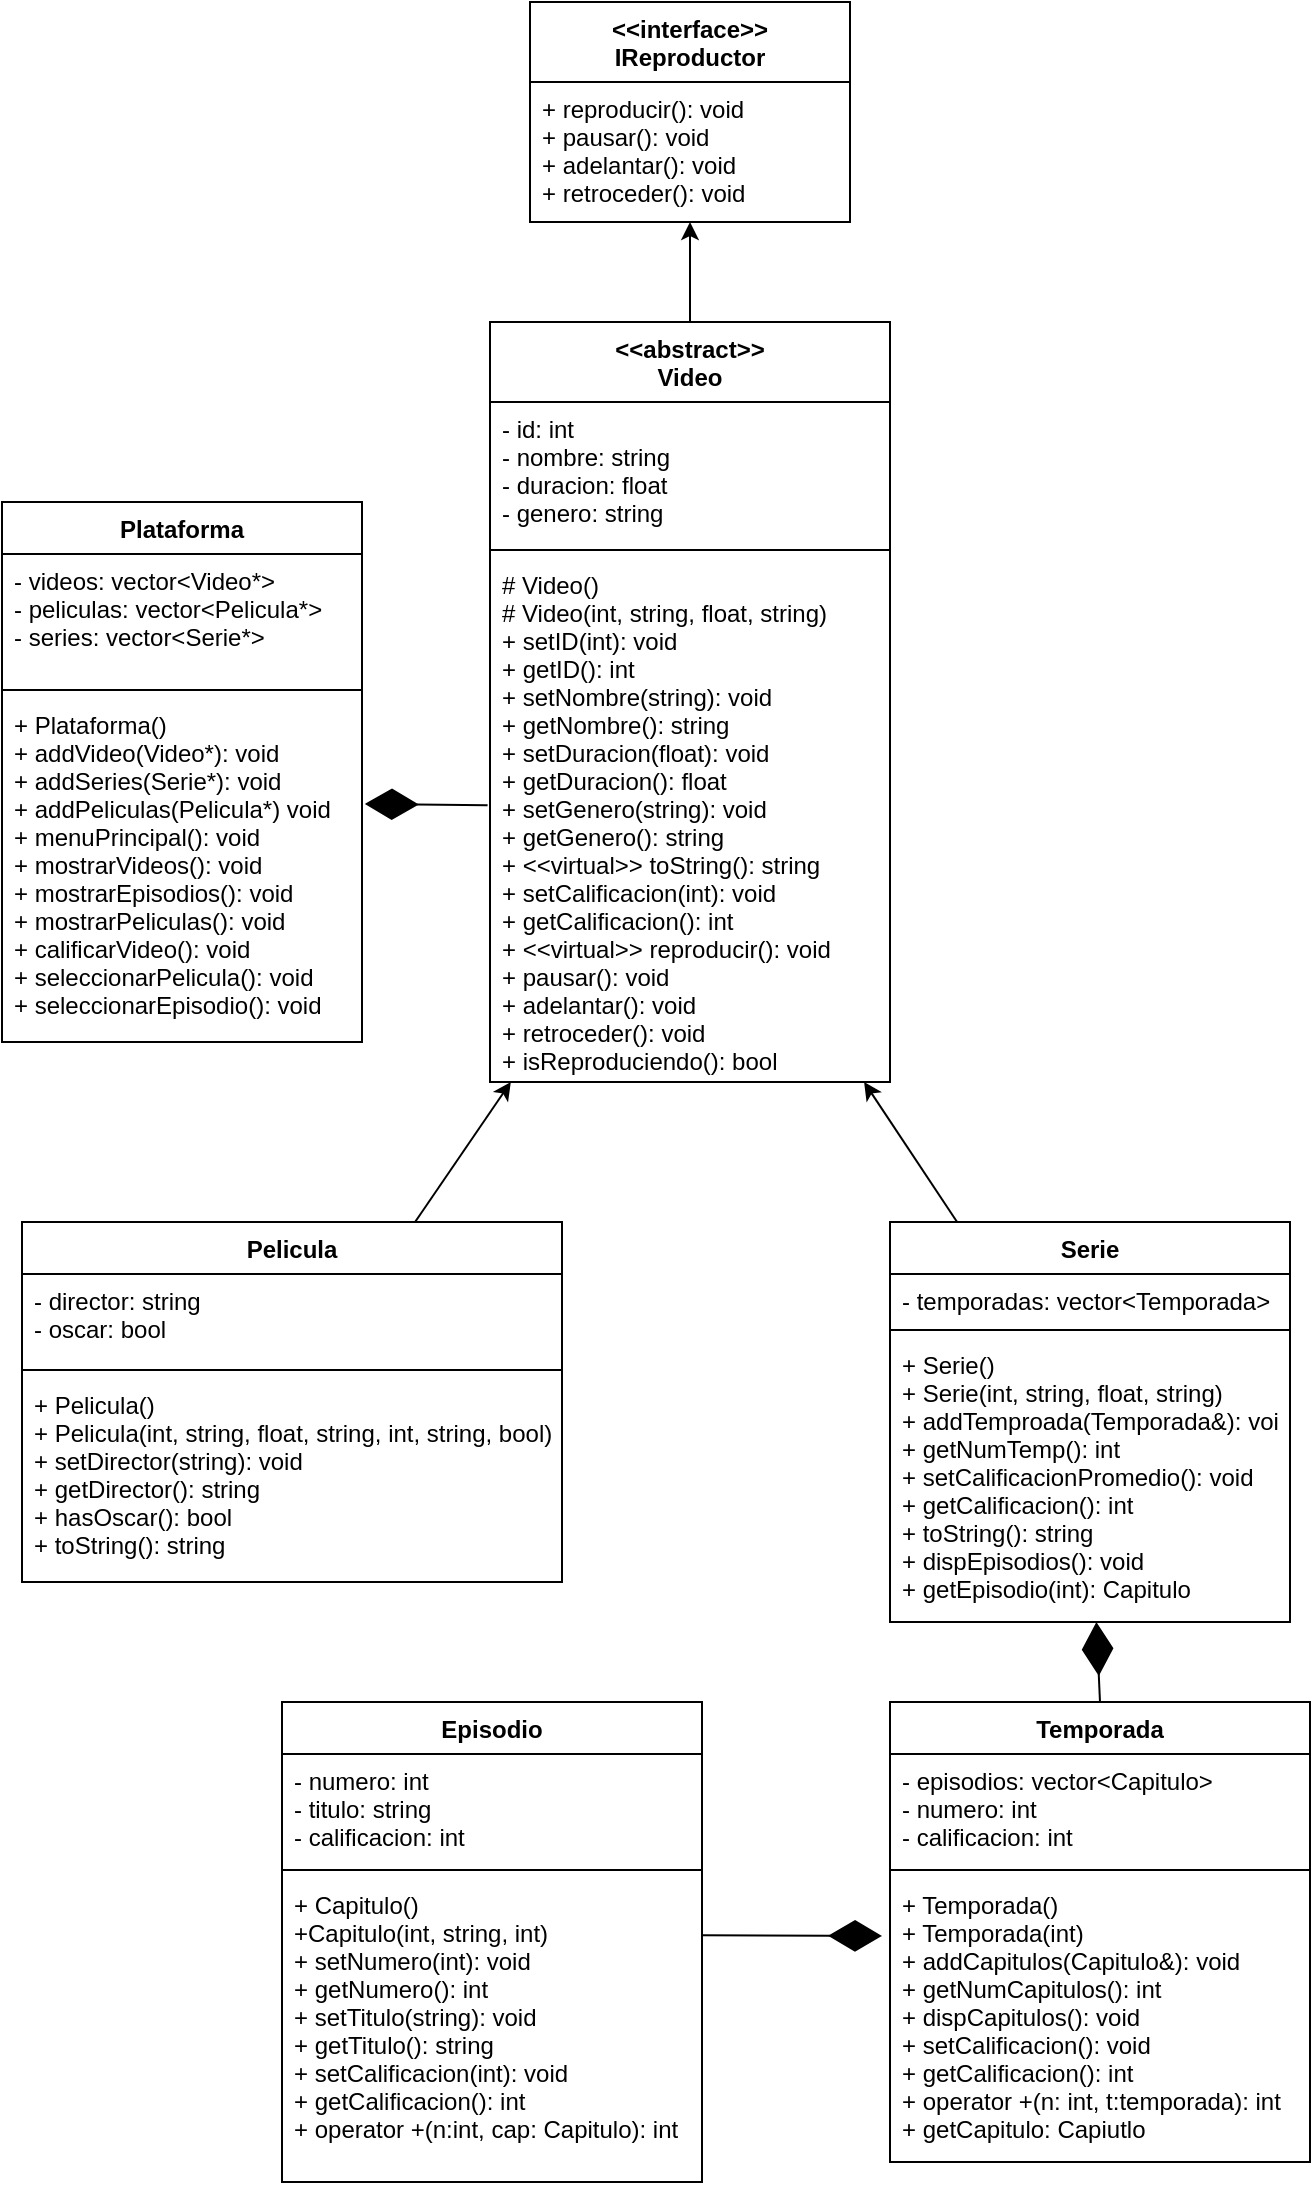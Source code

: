 <mxfile>
    <diagram id="1UYdqOTCXsdHYkh4QDZj" name="Page-1">
        <mxGraphModel dx="627" dy="1369" grid="1" gridSize="10" guides="1" tooltips="1" connect="1" arrows="1" fold="1" page="1" pageScale="1" pageWidth="827" pageHeight="1169" math="0" shadow="0">
            <root>
                <mxCell id="0"/>
                <mxCell id="1" parent="0"/>
                <mxCell id="37" value="" style="edgeStyle=none;html=1;" parent="1" source="2" target="34" edge="1">
                    <mxGeometry relative="1" as="geometry"/>
                </mxCell>
                <mxCell id="2" value="&lt;&lt;abstract&gt;&gt;&#10;Video" style="swimlane;fontStyle=1;align=center;verticalAlign=top;childLayout=stackLayout;horizontal=1;startSize=40;horizontalStack=0;resizeParent=1;resizeParentMax=0;resizeLast=0;collapsible=1;marginBottom=0;" parent="1" vertex="1">
                    <mxGeometry x="324" y="-90" width="200" height="380" as="geometry"/>
                </mxCell>
                <mxCell id="3" value="- id: int&#10;- nombre: string&#10;- duracion: float&#10;- genero: string" style="text;strokeColor=none;fillColor=none;align=left;verticalAlign=top;spacingLeft=4;spacingRight=4;overflow=hidden;rotatable=0;points=[[0,0.5],[1,0.5]];portConstraint=eastwest;" parent="2" vertex="1">
                    <mxGeometry y="40" width="200" height="70" as="geometry"/>
                </mxCell>
                <mxCell id="4" value="" style="line;strokeWidth=1;fillColor=none;align=left;verticalAlign=middle;spacingTop=-1;spacingLeft=3;spacingRight=3;rotatable=0;labelPosition=right;points=[];portConstraint=eastwest;strokeColor=inherit;" parent="2" vertex="1">
                    <mxGeometry y="110" width="200" height="8" as="geometry"/>
                </mxCell>
                <mxCell id="5" value="# Video()&#10;# Video(int, string, float, string)&#10;+ setID(int): void&#10;+ getID(): int&#10;+ setNombre(string): void&#10;+ getNombre(): string&#10;+ setDuracion(float): void&#10;+ getDuracion(): float&#10;+ setGenero(string): void&#10;+ getGenero(): string&#10;+ &lt;&lt;virtual&gt;&gt; toString(): string&#10;+ setCalificacion(int): void&#10;+ getCalificacion(): int&#10;+ &lt;&lt;virtual&gt;&gt; reproducir(): void&#10;+ pausar(): void&#10;+ adelantar(): void&#10;+ retroceder(): void&#10;+ isReproduciendo(): bool" style="text;strokeColor=none;fillColor=none;align=left;verticalAlign=top;spacingLeft=4;spacingRight=4;overflow=hidden;rotatable=0;points=[[0,0.5],[1,0.5]];portConstraint=eastwest;" parent="2" vertex="1">
                    <mxGeometry y="118" width="200" height="262" as="geometry"/>
                </mxCell>
                <mxCell id="24" value="" style="edgeStyle=none;html=1;" parent="1" source="6" target="5" edge="1">
                    <mxGeometry relative="1" as="geometry"/>
                </mxCell>
                <mxCell id="6" value="Serie" style="swimlane;fontStyle=1;align=center;verticalAlign=top;childLayout=stackLayout;horizontal=1;startSize=26;horizontalStack=0;resizeParent=1;resizeParentMax=0;resizeLast=0;collapsible=1;marginBottom=0;" parent="1" vertex="1">
                    <mxGeometry x="524" y="360" width="200" height="200" as="geometry"/>
                </mxCell>
                <mxCell id="7" value="- temporadas: vector&lt;Temporada&gt;" style="text;strokeColor=none;fillColor=none;align=left;verticalAlign=top;spacingLeft=4;spacingRight=4;overflow=hidden;rotatable=0;points=[[0,0.5],[1,0.5]];portConstraint=eastwest;" parent="6" vertex="1">
                    <mxGeometry y="26" width="200" height="24" as="geometry"/>
                </mxCell>
                <mxCell id="8" value="" style="line;strokeWidth=1;fillColor=none;align=left;verticalAlign=middle;spacingTop=-1;spacingLeft=3;spacingRight=3;rotatable=0;labelPosition=right;points=[];portConstraint=eastwest;strokeColor=inherit;" parent="6" vertex="1">
                    <mxGeometry y="50" width="200" height="8" as="geometry"/>
                </mxCell>
                <mxCell id="9" value="+ Serie()&#10;+ Serie(int, string, float, string)&#10;+ addTemproada(Temporada&amp;): void&#10;+ getNumTemp(): int&#10;+ setCalificacionPromedio(): void&#10;+ getCalificacion(): int&#10;+ toString(): string&#10;+ dispEpisodios(): void&#10;+ getEpisodio(int): Capitulo" style="text;strokeColor=none;fillColor=none;align=left;verticalAlign=top;spacingLeft=4;spacingRight=4;overflow=hidden;rotatable=0;points=[[0,0.5],[1,0.5]];portConstraint=eastwest;" parent="6" vertex="1">
                    <mxGeometry y="58" width="200" height="142" as="geometry"/>
                </mxCell>
                <mxCell id="25" value="" style="edgeStyle=none;html=1;" parent="1" source="10" target="5" edge="1">
                    <mxGeometry relative="1" as="geometry"/>
                </mxCell>
                <mxCell id="10" value="Pelicula" style="swimlane;fontStyle=1;align=center;verticalAlign=top;childLayout=stackLayout;horizontal=1;startSize=26;horizontalStack=0;resizeParent=1;resizeParentMax=0;resizeLast=0;collapsible=1;marginBottom=0;" parent="1" vertex="1">
                    <mxGeometry x="90" y="360" width="270" height="180" as="geometry"/>
                </mxCell>
                <mxCell id="11" value="- director: string&#10;- oscar: bool" style="text;strokeColor=none;fillColor=none;align=left;verticalAlign=top;spacingLeft=4;spacingRight=4;overflow=hidden;rotatable=0;points=[[0,0.5],[1,0.5]];portConstraint=eastwest;" parent="10" vertex="1">
                    <mxGeometry y="26" width="270" height="44" as="geometry"/>
                </mxCell>
                <mxCell id="12" value="" style="line;strokeWidth=1;fillColor=none;align=left;verticalAlign=middle;spacingTop=-1;spacingLeft=3;spacingRight=3;rotatable=0;labelPosition=right;points=[];portConstraint=eastwest;strokeColor=inherit;" parent="10" vertex="1">
                    <mxGeometry y="70" width="270" height="8" as="geometry"/>
                </mxCell>
                <mxCell id="13" value="+ Pelicula()&#10;+ Pelicula(int, string, float, string, int, string, bool)&#10;+ setDirector(string): void&#10;+ getDirector(): string&#10;+ hasOscar(): bool&#10;+ toString(): string" style="text;strokeColor=none;fillColor=none;align=left;verticalAlign=top;spacingLeft=4;spacingRight=4;overflow=hidden;rotatable=0;points=[[0,0.5],[1,0.5]];portConstraint=eastwest;" parent="10" vertex="1">
                    <mxGeometry y="78" width="270" height="102" as="geometry"/>
                </mxCell>
                <mxCell id="14" value="Temporada" style="swimlane;fontStyle=1;align=center;verticalAlign=top;childLayout=stackLayout;horizontal=1;startSize=26;horizontalStack=0;resizeParent=1;resizeParentMax=0;resizeLast=0;collapsible=1;marginBottom=0;" parent="1" vertex="1">
                    <mxGeometry x="524" y="600" width="210" height="230" as="geometry"/>
                </mxCell>
                <mxCell id="15" value="- episodios: vector&lt;Capitulo&gt;&#10;- numero: int&#10;- calificacion: int" style="text;strokeColor=none;fillColor=none;align=left;verticalAlign=top;spacingLeft=4;spacingRight=4;overflow=hidden;rotatable=0;points=[[0,0.5],[1,0.5]];portConstraint=eastwest;" parent="14" vertex="1">
                    <mxGeometry y="26" width="210" height="54" as="geometry"/>
                </mxCell>
                <mxCell id="16" value="" style="line;strokeWidth=1;fillColor=none;align=left;verticalAlign=middle;spacingTop=-1;spacingLeft=3;spacingRight=3;rotatable=0;labelPosition=right;points=[];portConstraint=eastwest;strokeColor=inherit;" parent="14" vertex="1">
                    <mxGeometry y="80" width="210" height="8" as="geometry"/>
                </mxCell>
                <mxCell id="17" value="+ Temporada()&#10;+ Temporada(int)&#10;+ addCapitulos(Capitulo&amp;): void&#10;+ getNumCapitulos(): int&#10;+ dispCapitulos(): void&#10;+ setCalificacion(): void&#10;+ getCalificacion(): int&#10;+ operator +(n: int, t:temporada): int&#10;+ getCapitulo: Capiutlo" style="text;strokeColor=none;fillColor=none;align=left;verticalAlign=top;spacingLeft=4;spacingRight=4;overflow=hidden;rotatable=0;points=[[0,0.5],[1,0.5]];portConstraint=eastwest;" parent="14" vertex="1">
                    <mxGeometry y="88" width="210" height="142" as="geometry"/>
                </mxCell>
                <mxCell id="19" value="Episodio" style="swimlane;fontStyle=1;align=center;verticalAlign=top;childLayout=stackLayout;horizontal=1;startSize=26;horizontalStack=0;resizeParent=1;resizeParentMax=0;resizeLast=0;collapsible=1;marginBottom=0;" parent="1" vertex="1">
                    <mxGeometry x="220" y="600" width="210" height="240" as="geometry"/>
                </mxCell>
                <mxCell id="20" value="- numero: int&#10;- titulo: string&#10;- calificacion: int" style="text;strokeColor=none;fillColor=none;align=left;verticalAlign=top;spacingLeft=4;spacingRight=4;overflow=hidden;rotatable=0;points=[[0,0.5],[1,0.5]];portConstraint=eastwest;" parent="19" vertex="1">
                    <mxGeometry y="26" width="210" height="54" as="geometry"/>
                </mxCell>
                <mxCell id="21" value="" style="line;strokeWidth=1;fillColor=none;align=left;verticalAlign=middle;spacingTop=-1;spacingLeft=3;spacingRight=3;rotatable=0;labelPosition=right;points=[];portConstraint=eastwest;strokeColor=inherit;" parent="19" vertex="1">
                    <mxGeometry y="80" width="210" height="8" as="geometry"/>
                </mxCell>
                <mxCell id="22" value="+ Capitulo()&#10;+Capitulo(int, string, int)&#10;+ setNumero(int): void&#10;+ getNumero(): int&#10;+ setTitulo(string): void&#10;+ getTitulo(): string&#10;+ setCalificacion(int): void&#10;+ getCalificacion(): int&#10;+ operator +(n:int, cap: Capitulo): int" style="text;strokeColor=none;fillColor=none;align=left;verticalAlign=top;spacingLeft=4;spacingRight=4;overflow=hidden;rotatable=0;points=[[0,0.5],[1,0.5]];portConstraint=eastwest;" parent="19" vertex="1">
                    <mxGeometry y="88" width="210" height="152" as="geometry"/>
                </mxCell>
                <mxCell id="26" value="" style="endArrow=diamondThin;endFill=1;endSize=24;html=1;exitX=0.5;exitY=0;exitDx=0;exitDy=0;" parent="1" source="14" target="9" edge="1">
                    <mxGeometry width="160" relative="1" as="geometry">
                        <mxPoint x="604" y="640" as="sourcePoint"/>
                        <mxPoint x="514" y="560" as="targetPoint"/>
                    </mxGeometry>
                </mxCell>
                <mxCell id="33" value="&lt;&lt;interface&gt;&gt;&#10;IReproductor" style="swimlane;fontStyle=1;align=center;verticalAlign=top;childLayout=stackLayout;horizontal=1;startSize=40;horizontalStack=0;resizeParent=1;resizeParentMax=0;resizeLast=0;collapsible=1;marginBottom=0;" parent="1" vertex="1">
                    <mxGeometry x="344" y="-250" width="160" height="110" as="geometry"/>
                </mxCell>
                <mxCell id="34" value="+ reproducir(): void&#10;+ pausar(): void&#10;+ adelantar(): void&#10;+ retroceder(): void" style="text;strokeColor=none;fillColor=none;align=left;verticalAlign=top;spacingLeft=4;spacingRight=4;overflow=hidden;rotatable=0;points=[[0,0.5],[1,0.5]];portConstraint=eastwest;" parent="33" vertex="1">
                    <mxGeometry y="40" width="160" height="70" as="geometry"/>
                </mxCell>
                <mxCell id="27" value="" style="endArrow=diamondThin;endFill=1;endSize=24;html=1;exitX=0.999;exitY=0.188;exitDx=0;exitDy=0;exitPerimeter=0;" parent="1" edge="1" source="22">
                    <mxGeometry width="160" relative="1" as="geometry">
                        <mxPoint x="610" y="890" as="sourcePoint"/>
                        <mxPoint x="520" y="717" as="targetPoint"/>
                    </mxGeometry>
                </mxCell>
                <mxCell id="39" value="Plataforma" style="swimlane;fontStyle=1;align=center;verticalAlign=top;childLayout=stackLayout;horizontal=1;startSize=26;horizontalStack=0;resizeParent=1;resizeParentMax=0;resizeLast=0;collapsible=1;marginBottom=0;" vertex="1" parent="1">
                    <mxGeometry x="80" width="180" height="270" as="geometry"/>
                </mxCell>
                <mxCell id="40" value="- videos: vector&lt;Video*&gt;&#10;- peliculas: vector&lt;Pelicula*&gt;&#10;- series: vector&lt;Serie*&gt;" style="text;strokeColor=none;fillColor=none;align=left;verticalAlign=top;spacingLeft=4;spacingRight=4;overflow=hidden;rotatable=0;points=[[0,0.5],[1,0.5]];portConstraint=eastwest;" vertex="1" parent="39">
                    <mxGeometry y="26" width="180" height="64" as="geometry"/>
                </mxCell>
                <mxCell id="41" value="" style="line;strokeWidth=1;fillColor=none;align=left;verticalAlign=middle;spacingTop=-1;spacingLeft=3;spacingRight=3;rotatable=0;labelPosition=right;points=[];portConstraint=eastwest;strokeColor=inherit;" vertex="1" parent="39">
                    <mxGeometry y="90" width="180" height="8" as="geometry"/>
                </mxCell>
                <mxCell id="42" value="+ Plataforma()&#10;+ addVideo(Video*): void&#10;+ addSeries(Serie*): void&#10;+ addPeliculas(Pelicula*) void&#10;+ menuPrincipal(): void&#10;+ mostrarVideos(): void&#10;+ mostrarEpisodios(): void&#10;+ mostrarPeliculas(): void&#10;+ calificarVideo(): void&#10;+ seleccionarPelicula(): void&#10;+ seleccionarEpisodio(): void" style="text;strokeColor=none;fillColor=none;align=left;verticalAlign=top;spacingLeft=4;spacingRight=4;overflow=hidden;rotatable=0;points=[[0,0.5],[1,0.5]];portConstraint=eastwest;" vertex="1" parent="39">
                    <mxGeometry y="98" width="180" height="172" as="geometry"/>
                </mxCell>
                <mxCell id="43" value="" style="endArrow=diamondThin;endFill=1;endSize=24;html=1;exitX=-0.006;exitY=0.472;exitDx=0;exitDy=0;exitPerimeter=0;entryX=1.008;entryY=0.308;entryDx=0;entryDy=0;entryPerimeter=0;" edge="1" parent="1" source="5" target="42">
                    <mxGeometry width="160" relative="1" as="geometry">
                        <mxPoint x="270" y="130" as="sourcePoint"/>
                        <mxPoint x="290" y="80" as="targetPoint"/>
                    </mxGeometry>
                </mxCell>
            </root>
        </mxGraphModel>
    </diagram>
</mxfile>